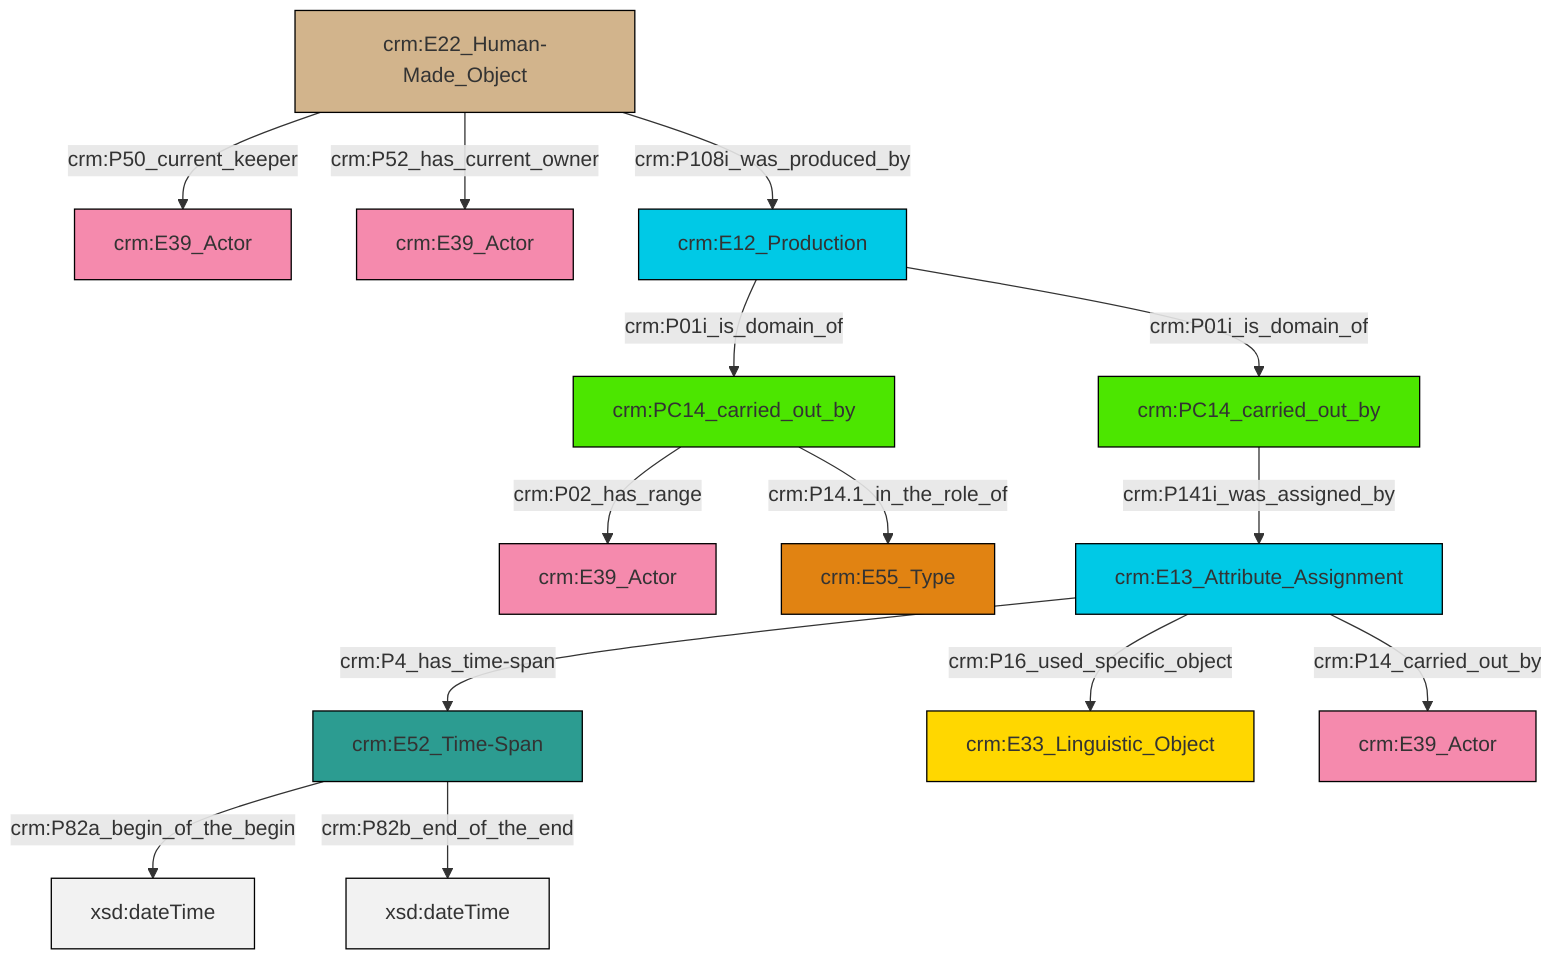 graph TD
classDef Literal fill:#f2f2f2,stroke:#000000;
classDef CRM_Entity fill:#FFFFFF,stroke:#000000;
classDef Temporal_Entity fill:#00C9E6, stroke:#000000;
classDef Type fill:#E18312, stroke:#000000;
classDef Time-Span fill:#2C9C91, stroke:#000000;
classDef Appellation fill:#FFEB7F, stroke:#000000;
classDef Place fill:#008836, stroke:#000000;
classDef Persistent_Item fill:#B266B2, stroke:#000000;
classDef Conceptual_Object fill:#FFD700, stroke:#000000;
classDef Physical_Thing fill:#D2B48C, stroke:#000000;
classDef Actor fill:#f58aad, stroke:#000000;
classDef PC_Classes fill:#4ce600, stroke:#000000;
classDef Multi fill:#cccccc,stroke:#000000;

0["crm:PC14_carried_out_by"]:::PC_Classes -->|crm:P02_has_range| 1["crm:E39_Actor"]:::Actor
0["crm:PC14_carried_out_by"]:::PC_Classes -->|crm:P14.1_in_the_role_of| 2["crm:E55_Type"]:::Type
5["crm:PC14_carried_out_by"]:::PC_Classes -->|crm:P141i_was_assigned_by| 6["crm:E13_Attribute_Assignment"]:::Temporal_Entity
7["crm:E52_Time-Span"]:::Time-Span -->|crm:P82a_begin_of_the_begin| 8[xsd:dateTime]:::Literal
14["crm:E12_Production"]:::Temporal_Entity -->|crm:P01i_is_domain_of| 0["crm:PC14_carried_out_by"]:::PC_Classes
6["crm:E13_Attribute_Assignment"]:::Temporal_Entity -->|crm:P16_used_specific_object| 15["crm:E33_Linguistic_Object"]:::Conceptual_Object
6["crm:E13_Attribute_Assignment"]:::Temporal_Entity -->|crm:P4_has_time-span| 7["crm:E52_Time-Span"]:::Time-Span
7["crm:E52_Time-Span"]:::Time-Span -->|crm:P82b_end_of_the_end| 16[xsd:dateTime]:::Literal
14["crm:E12_Production"]:::Temporal_Entity -->|crm:P01i_is_domain_of| 5["crm:PC14_carried_out_by"]:::PC_Classes
20["crm:E22_Human-Made_Object"]:::Physical_Thing -->|crm:P108i_was_produced_by| 14["crm:E12_Production"]:::Temporal_Entity
20["crm:E22_Human-Made_Object"]:::Physical_Thing -->|crm:P52_has_current_owner| 9["crm:E39_Actor"]:::Actor
6["crm:E13_Attribute_Assignment"]:::Temporal_Entity -->|crm:P14_carried_out_by| 23["crm:E39_Actor"]:::Actor
20["crm:E22_Human-Made_Object"]:::Physical_Thing -->|crm:P50_current_keeper| 3["crm:E39_Actor"]:::Actor
